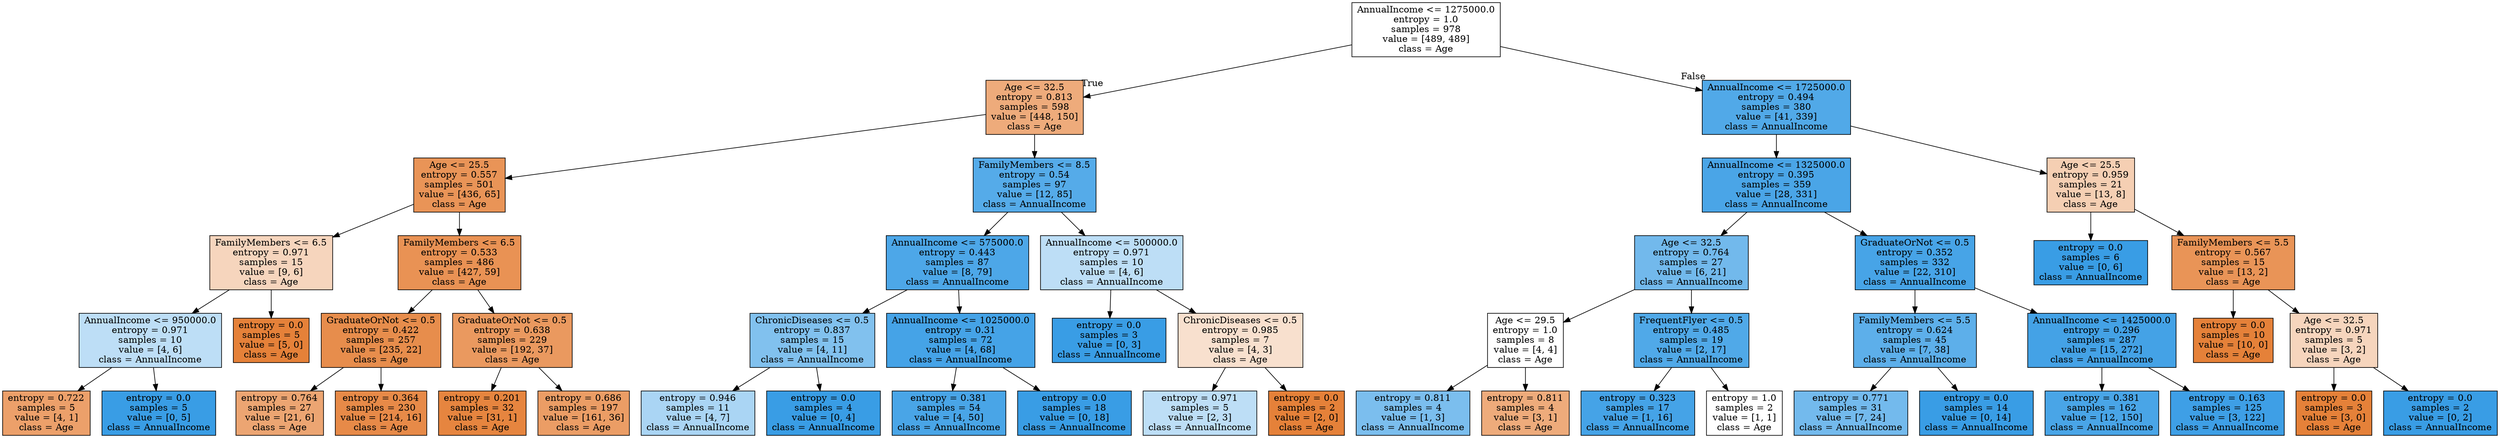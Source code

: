 digraph Tree {
node [shape=box, style="filled", color="black"] ;
0 [label="AnnualIncome <= 1275000.0\nentropy = 1.0\nsamples = 978\nvalue = [489, 489]\nclass = Age", fillcolor="#ffffff"] ;
1 [label="Age <= 32.5\nentropy = 0.813\nsamples = 598\nvalue = [448, 150]\nclass = Age", fillcolor="#eeab7b"] ;
0 -> 1 [labeldistance=2.5, labelangle=45, headlabel="True"] ;
2 [label="Age <= 25.5\nentropy = 0.557\nsamples = 501\nvalue = [436, 65]\nclass = Age", fillcolor="#e99457"] ;
1 -> 2 ;
3 [label="FamilyMembers <= 6.5\nentropy = 0.971\nsamples = 15\nvalue = [9, 6]\nclass = Age", fillcolor="#f6d5bd"] ;
2 -> 3 ;
4 [label="AnnualIncome <= 950000.0\nentropy = 0.971\nsamples = 10\nvalue = [4, 6]\nclass = AnnualIncome", fillcolor="#bddef6"] ;
3 -> 4 ;
5 [label="entropy = 0.722\nsamples = 5\nvalue = [4, 1]\nclass = Age", fillcolor="#eca06a"] ;
4 -> 5 ;
6 [label="entropy = 0.0\nsamples = 5\nvalue = [0, 5]\nclass = AnnualIncome", fillcolor="#399de5"] ;
4 -> 6 ;
7 [label="entropy = 0.0\nsamples = 5\nvalue = [5, 0]\nclass = Age", fillcolor="#e58139"] ;
3 -> 7 ;
8 [label="FamilyMembers <= 6.5\nentropy = 0.533\nsamples = 486\nvalue = [427, 59]\nclass = Age", fillcolor="#e99254"] ;
2 -> 8 ;
9 [label="GraduateOrNot <= 0.5\nentropy = 0.422\nsamples = 257\nvalue = [235, 22]\nclass = Age", fillcolor="#e78d4c"] ;
8 -> 9 ;
10 [label="entropy = 0.764\nsamples = 27\nvalue = [21, 6]\nclass = Age", fillcolor="#eca572"] ;
9 -> 10 ;
11 [label="entropy = 0.364\nsamples = 230\nvalue = [214, 16]\nclass = Age", fillcolor="#e78a48"] ;
9 -> 11 ;
12 [label="GraduateOrNot <= 0.5\nentropy = 0.638\nsamples = 229\nvalue = [192, 37]\nclass = Age", fillcolor="#ea995f"] ;
8 -> 12 ;
13 [label="entropy = 0.201\nsamples = 32\nvalue = [31, 1]\nclass = Age", fillcolor="#e6853f"] ;
12 -> 13 ;
14 [label="entropy = 0.686\nsamples = 197\nvalue = [161, 36]\nclass = Age", fillcolor="#eb9d65"] ;
12 -> 14 ;
15 [label="FamilyMembers <= 8.5\nentropy = 0.54\nsamples = 97\nvalue = [12, 85]\nclass = AnnualIncome", fillcolor="#55abe9"] ;
1 -> 15 ;
16 [label="AnnualIncome <= 575000.0\nentropy = 0.443\nsamples = 87\nvalue = [8, 79]\nclass = AnnualIncome", fillcolor="#4da7e8"] ;
15 -> 16 ;
17 [label="ChronicDiseases <= 0.5\nentropy = 0.837\nsamples = 15\nvalue = [4, 11]\nclass = AnnualIncome", fillcolor="#81c1ee"] ;
16 -> 17 ;
18 [label="entropy = 0.946\nsamples = 11\nvalue = [4, 7]\nclass = AnnualIncome", fillcolor="#aad5f4"] ;
17 -> 18 ;
19 [label="entropy = 0.0\nsamples = 4\nvalue = [0, 4]\nclass = AnnualIncome", fillcolor="#399de5"] ;
17 -> 19 ;
20 [label="AnnualIncome <= 1025000.0\nentropy = 0.31\nsamples = 72\nvalue = [4, 68]\nclass = AnnualIncome", fillcolor="#45a3e7"] ;
16 -> 20 ;
21 [label="entropy = 0.381\nsamples = 54\nvalue = [4, 50]\nclass = AnnualIncome", fillcolor="#49a5e7"] ;
20 -> 21 ;
22 [label="entropy = 0.0\nsamples = 18\nvalue = [0, 18]\nclass = AnnualIncome", fillcolor="#399de5"] ;
20 -> 22 ;
23 [label="AnnualIncome <= 500000.0\nentropy = 0.971\nsamples = 10\nvalue = [4, 6]\nclass = AnnualIncome", fillcolor="#bddef6"] ;
15 -> 23 ;
24 [label="entropy = 0.0\nsamples = 3\nvalue = [0, 3]\nclass = AnnualIncome", fillcolor="#399de5"] ;
23 -> 24 ;
25 [label="ChronicDiseases <= 0.5\nentropy = 0.985\nsamples = 7\nvalue = [4, 3]\nclass = Age", fillcolor="#f8e0ce"] ;
23 -> 25 ;
26 [label="entropy = 0.971\nsamples = 5\nvalue = [2, 3]\nclass = AnnualIncome", fillcolor="#bddef6"] ;
25 -> 26 ;
27 [label="entropy = 0.0\nsamples = 2\nvalue = [2, 0]\nclass = Age", fillcolor="#e58139"] ;
25 -> 27 ;
28 [label="AnnualIncome <= 1725000.0\nentropy = 0.494\nsamples = 380\nvalue = [41, 339]\nclass = AnnualIncome", fillcolor="#51a9e8"] ;
0 -> 28 [labeldistance=2.5, labelangle=-45, headlabel="False"] ;
29 [label="AnnualIncome <= 1325000.0\nentropy = 0.395\nsamples = 359\nvalue = [28, 331]\nclass = AnnualIncome", fillcolor="#4aa5e7"] ;
28 -> 29 ;
30 [label="Age <= 32.5\nentropy = 0.764\nsamples = 27\nvalue = [6, 21]\nclass = AnnualIncome", fillcolor="#72b9ec"] ;
29 -> 30 ;
31 [label="Age <= 29.5\nentropy = 1.0\nsamples = 8\nvalue = [4, 4]\nclass = Age", fillcolor="#ffffff"] ;
30 -> 31 ;
32 [label="entropy = 0.811\nsamples = 4\nvalue = [1, 3]\nclass = AnnualIncome", fillcolor="#7bbeee"] ;
31 -> 32 ;
33 [label="entropy = 0.811\nsamples = 4\nvalue = [3, 1]\nclass = Age", fillcolor="#eeab7b"] ;
31 -> 33 ;
34 [label="FrequentFlyer <= 0.5\nentropy = 0.485\nsamples = 19\nvalue = [2, 17]\nclass = AnnualIncome", fillcolor="#50a9e8"] ;
30 -> 34 ;
35 [label="entropy = 0.323\nsamples = 17\nvalue = [1, 16]\nclass = AnnualIncome", fillcolor="#45a3e7"] ;
34 -> 35 ;
36 [label="entropy = 1.0\nsamples = 2\nvalue = [1, 1]\nclass = Age", fillcolor="#ffffff"] ;
34 -> 36 ;
37 [label="GraduateOrNot <= 0.5\nentropy = 0.352\nsamples = 332\nvalue = [22, 310]\nclass = AnnualIncome", fillcolor="#47a4e7"] ;
29 -> 37 ;
38 [label="FamilyMembers <= 5.5\nentropy = 0.624\nsamples = 45\nvalue = [7, 38]\nclass = AnnualIncome", fillcolor="#5dafea"] ;
37 -> 38 ;
39 [label="entropy = 0.771\nsamples = 31\nvalue = [7, 24]\nclass = AnnualIncome", fillcolor="#73baed"] ;
38 -> 39 ;
40 [label="entropy = 0.0\nsamples = 14\nvalue = [0, 14]\nclass = AnnualIncome", fillcolor="#399de5"] ;
38 -> 40 ;
41 [label="AnnualIncome <= 1425000.0\nentropy = 0.296\nsamples = 287\nvalue = [15, 272]\nclass = AnnualIncome", fillcolor="#44a2e6"] ;
37 -> 41 ;
42 [label="entropy = 0.381\nsamples = 162\nvalue = [12, 150]\nclass = AnnualIncome", fillcolor="#49a5e7"] ;
41 -> 42 ;
43 [label="entropy = 0.163\nsamples = 125\nvalue = [3, 122]\nclass = AnnualIncome", fillcolor="#3e9fe6"] ;
41 -> 43 ;
44 [label="Age <= 25.5\nentropy = 0.959\nsamples = 21\nvalue = [13, 8]\nclass = Age", fillcolor="#f5cfb3"] ;
28 -> 44 ;
45 [label="entropy = 0.0\nsamples = 6\nvalue = [0, 6]\nclass = AnnualIncome", fillcolor="#399de5"] ;
44 -> 45 ;
46 [label="FamilyMembers <= 5.5\nentropy = 0.567\nsamples = 15\nvalue = [13, 2]\nclass = Age", fillcolor="#e99457"] ;
44 -> 46 ;
47 [label="entropy = 0.0\nsamples = 10\nvalue = [10, 0]\nclass = Age", fillcolor="#e58139"] ;
46 -> 47 ;
48 [label="Age <= 32.5\nentropy = 0.971\nsamples = 5\nvalue = [3, 2]\nclass = Age", fillcolor="#f6d5bd"] ;
46 -> 48 ;
49 [label="entropy = 0.0\nsamples = 3\nvalue = [3, 0]\nclass = Age", fillcolor="#e58139"] ;
48 -> 49 ;
50 [label="entropy = 0.0\nsamples = 2\nvalue = [0, 2]\nclass = AnnualIncome", fillcolor="#399de5"] ;
48 -> 50 ;
}
